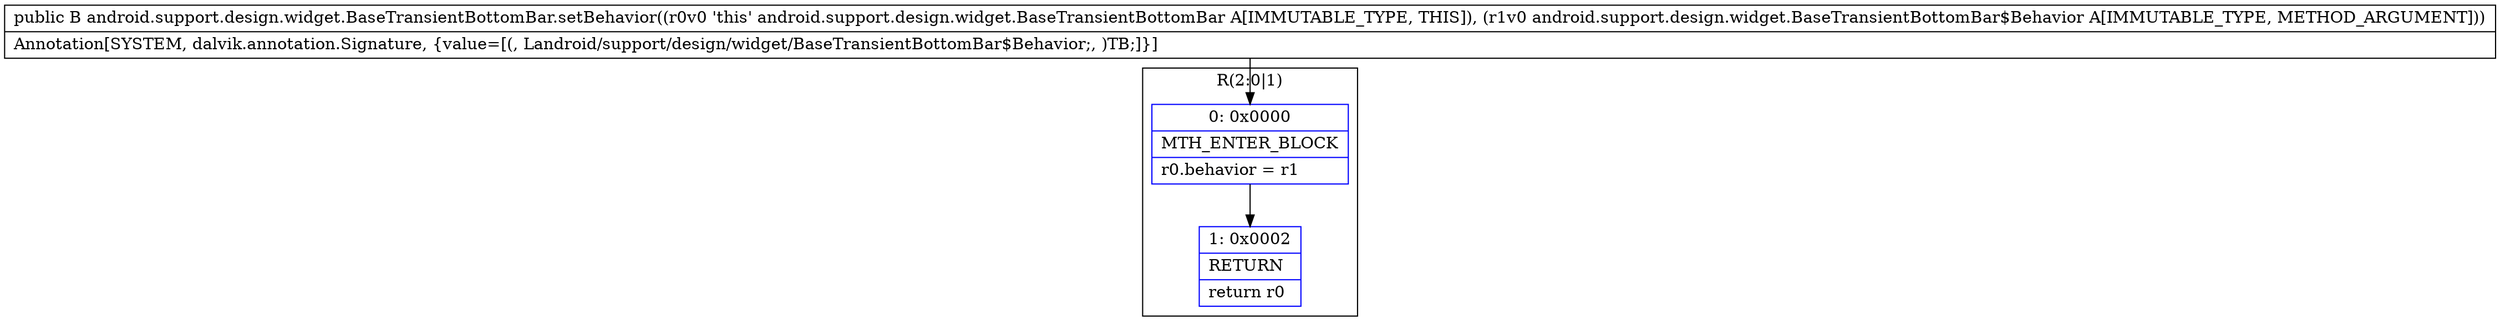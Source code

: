 digraph "CFG forandroid.support.design.widget.BaseTransientBottomBar.setBehavior(Landroid\/support\/design\/widget\/BaseTransientBottomBar$Behavior;)Landroid\/support\/design\/widget\/BaseTransientBottomBar;" {
subgraph cluster_Region_1204841224 {
label = "R(2:0|1)";
node [shape=record,color=blue];
Node_0 [shape=record,label="{0\:\ 0x0000|MTH_ENTER_BLOCK\l|r0.behavior = r1\l}"];
Node_1 [shape=record,label="{1\:\ 0x0002|RETURN\l|return r0\l}"];
}
MethodNode[shape=record,label="{public B android.support.design.widget.BaseTransientBottomBar.setBehavior((r0v0 'this' android.support.design.widget.BaseTransientBottomBar A[IMMUTABLE_TYPE, THIS]), (r1v0 android.support.design.widget.BaseTransientBottomBar$Behavior A[IMMUTABLE_TYPE, METHOD_ARGUMENT]))  | Annotation[SYSTEM, dalvik.annotation.Signature, \{value=[(, Landroid\/support\/design\/widget\/BaseTransientBottomBar$Behavior;, )TB;]\}]\l}"];
MethodNode -> Node_0;
Node_0 -> Node_1;
}

